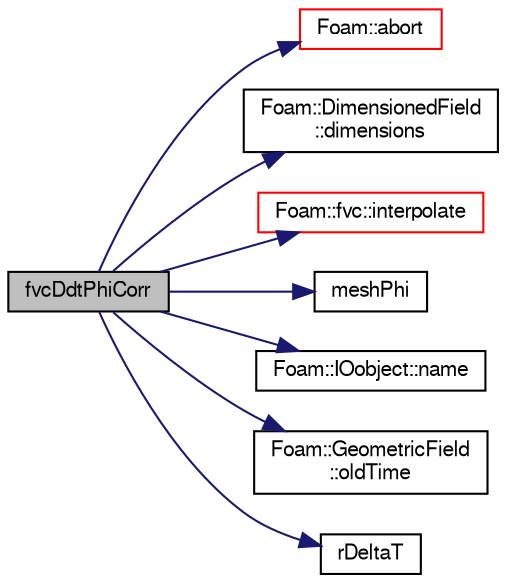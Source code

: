 digraph "fvcDdtPhiCorr"
{
  bgcolor="transparent";
  edge [fontname="FreeSans",fontsize="10",labelfontname="FreeSans",labelfontsize="10"];
  node [fontname="FreeSans",fontsize="10",shape=record];
  rankdir="LR";
  Node260 [label="fvcDdtPhiCorr",height=0.2,width=0.4,color="black", fillcolor="grey75", style="filled", fontcolor="black"];
  Node260 -> Node261 [color="midnightblue",fontsize="10",style="solid",fontname="FreeSans"];
  Node261 [label="Foam::abort",height=0.2,width=0.4,color="red",URL="$a21124.html#a447107a607d03e417307c203fa5fb44b"];
  Node260 -> Node304 [color="midnightblue",fontsize="10",style="solid",fontname="FreeSans"];
  Node304 [label="Foam::DimensionedField\l::dimensions",height=0.2,width=0.4,color="black",URL="$a26390.html#a66989c1e0666e0d0c93a2056ce75599e",tooltip="Return dimensions. "];
  Node260 -> Node305 [color="midnightblue",fontsize="10",style="solid",fontname="FreeSans"];
  Node305 [label="Foam::fvc::interpolate",height=0.2,width=0.4,color="red",URL="$a21134.html#addbc18784300dd0955a9bf79f8e2c43b"];
  Node260 -> Node306 [color="midnightblue",fontsize="10",style="solid",fontname="FreeSans"];
  Node306 [label="meshPhi",height=0.2,width=0.4,color="black",URL="$a22474.html#ab9b3ec36b13f0ff78f35c1f7e43729a0"];
  Node260 -> Node307 [color="midnightblue",fontsize="10",style="solid",fontname="FreeSans"];
  Node307 [label="Foam::IOobject::name",height=0.2,width=0.4,color="black",URL="$a26142.html#acc80e00a8ac919288fb55bd14cc88bf6",tooltip="Return name. "];
  Node260 -> Node308 [color="midnightblue",fontsize="10",style="solid",fontname="FreeSans"];
  Node308 [label="Foam::GeometricField\l::oldTime",height=0.2,width=0.4,color="black",URL="$a22434.html#a2f51be6de19012555f923b0902d64135",tooltip="Return old time field. "];
  Node260 -> Node309 [color="midnightblue",fontsize="10",style="solid",fontname="FreeSans"];
  Node309 [label="rDeltaT",height=0.2,width=0.4,color="black",URL="$a38426.html#ab4a06642de5708190d817dc1a2e352a3"];
}
